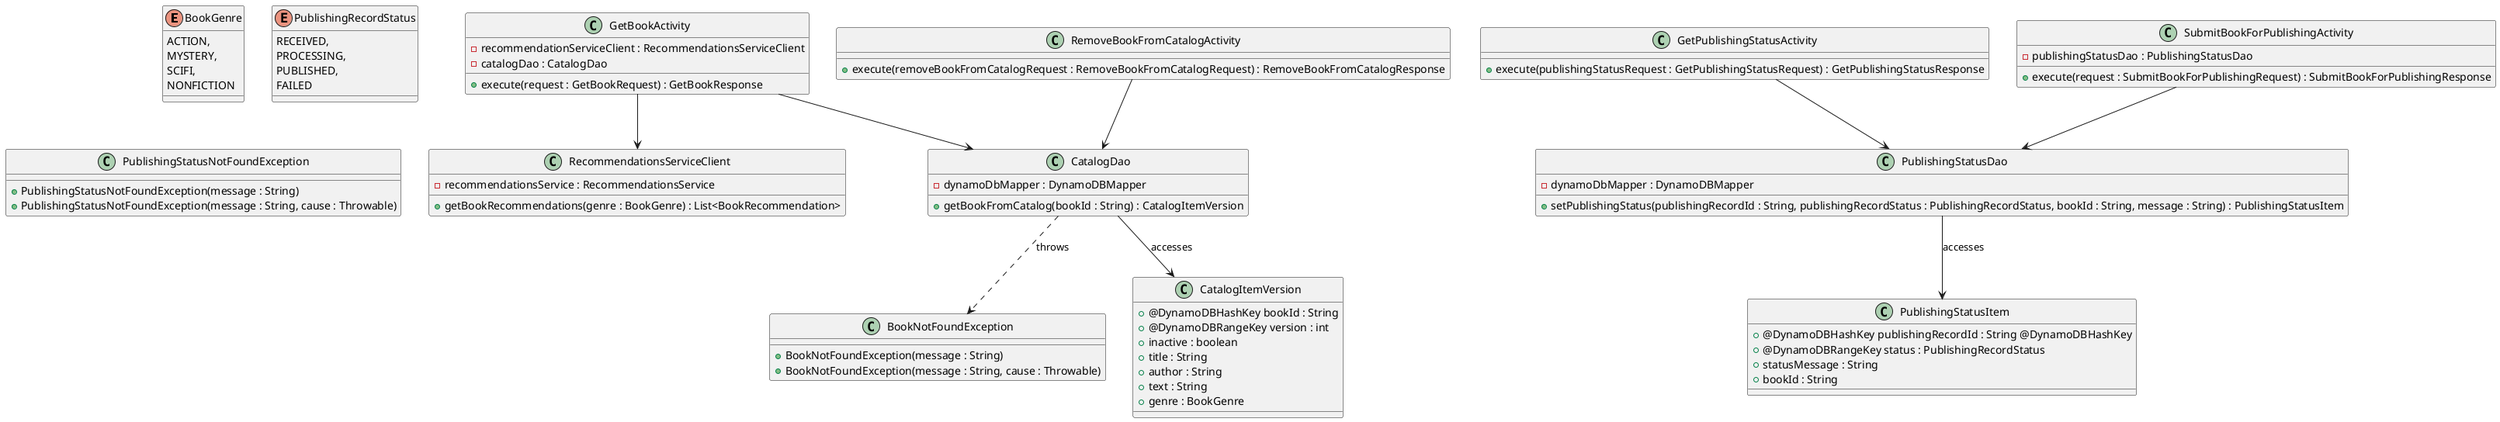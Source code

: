 @startuml Kindle Publishing Service Updated Class Diagram

enum BookGenre {
    ACTION,
    MYSTERY,
    SCIFI,
    NONFICTION
}

enum PublishingRecordStatus {
    RECEIVED,
    PROCESSING,
    PUBLISHED,
    FAILED
}

class GetBookActivity {
    -recommendationServiceClient : RecommendationsServiceClient
    -catalogDao : CatalogDao
    +execute(request : GetBookRequest) : GetBookResponse
}

class RemoveBookFromCatalogActivity {
    +execute(removeBookFromCatalogRequest : RemoveBookFromCatalogRequest) : RemoveBookFromCatalogResponse
}

class GetPublishingStatusActivity {
    +execute(publishingStatusRequest : GetPublishingStatusRequest) : GetPublishingStatusResponse
}

class SubmitBookForPublishingActivity {
    -publishingStatusDao : PublishingStatusDao
    +execute(request : SubmitBookForPublishingRequest) : SubmitBookForPublishingResponse
}

class CatalogDao {
    -dynamoDbMapper : DynamoDBMapper
    +getBookFromCatalog(bookId : String) : CatalogItemVersion
}

CatalogDao ..> BookNotFoundException : throws

class PublishingStatusDao {
    -dynamoDbMapper : DynamoDBMapper
    +setPublishingStatus(publishingRecordId : String, publishingRecordStatus : PublishingRecordStatus, bookId : String, message : String) : PublishingStatusItem
}

class BookNotFoundException {
    +BookNotFoundException(message : String)
    +BookNotFoundException(message : String, cause : Throwable)
}

class PublishingStatusNotFoundException {
    +PublishingStatusNotFoundException(message : String)
    +PublishingStatusNotFoundException(message : String, cause : Throwable)
}

class RecommendationsServiceClient {
    -recommendationsService : RecommendationsService
    +getBookRecommendations(genre : BookGenre) : List<BookRecommendation>
}

class CatalogItemVersion {
    +@DynamoDBHashKey bookId : String
    +@DynamoDBRangeKey version : int
    +inactive : boolean
    +title : String
    +author : String
    +text : String
    +genre : BookGenre
}

CatalogDao --> CatalogItemVersion : accesses

class PublishingStatusItem {
    +@DynamoDBHashKey publishingRecordId : String @DynamoDBHashKey
    +@DynamoDBRangeKey status : PublishingRecordStatus
    +statusMessage : String
    +bookId : String
}

PublishingStatusDao --> PublishingStatusItem : accesses

GetBookActivity --> CatalogDao
GetBookActivity --> RecommendationsServiceClient

RemoveBookFromCatalogActivity --> CatalogDao

GetPublishingStatusActivity --> PublishingStatusDao

SubmitBookForPublishingActivity --> PublishingStatusDao

@enduml
